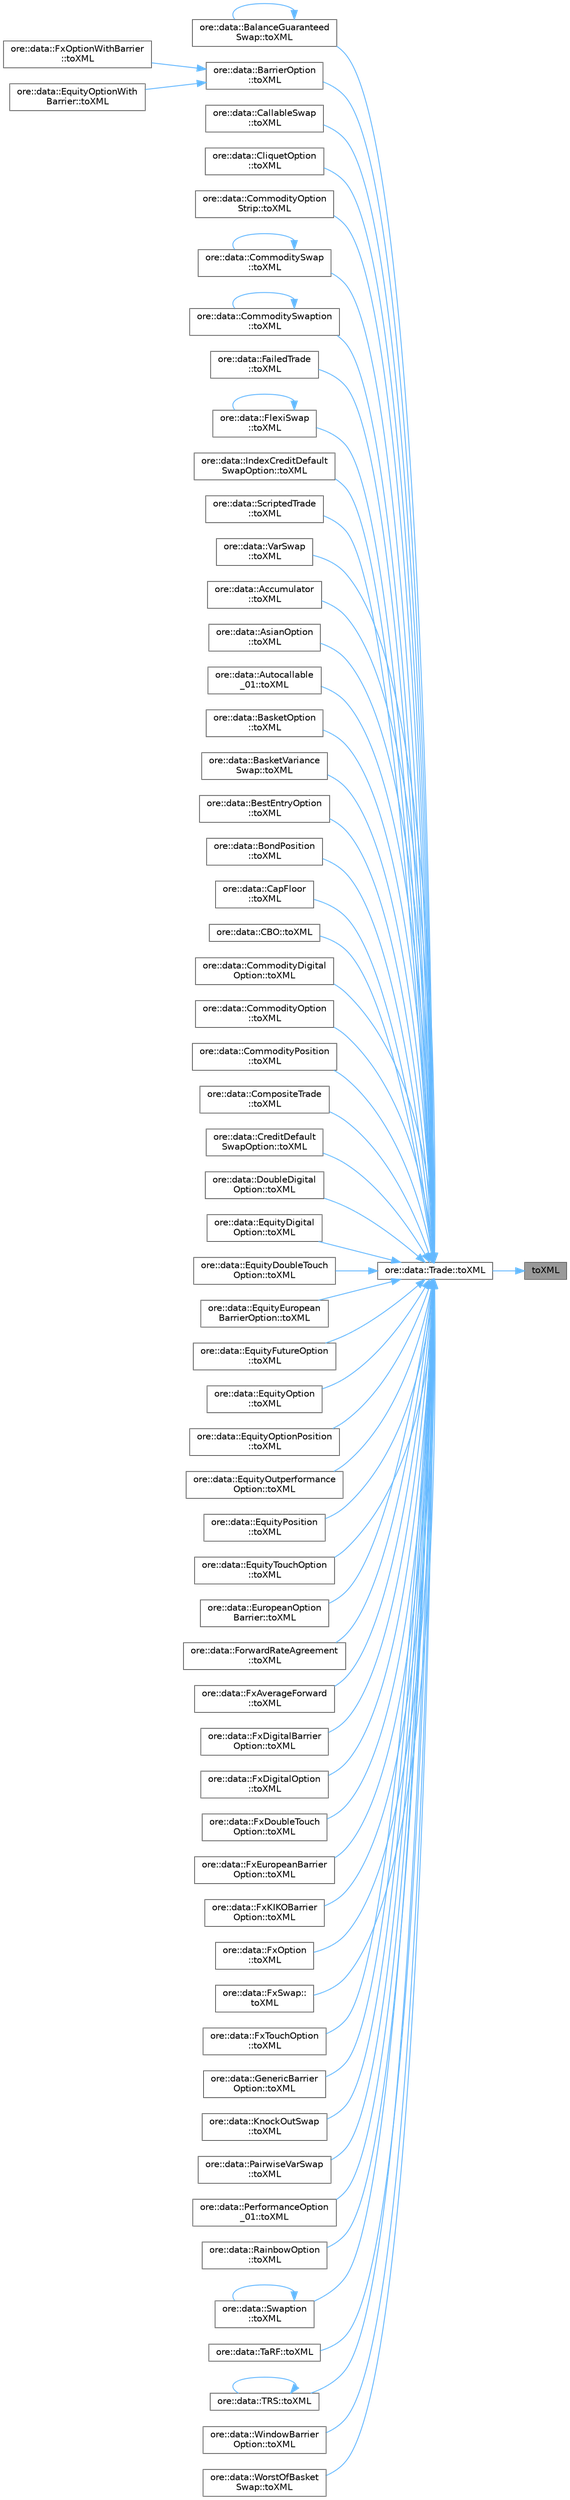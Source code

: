 digraph "toXML"
{
 // INTERACTIVE_SVG=YES
 // LATEX_PDF_SIZE
  bgcolor="transparent";
  edge [fontname=Helvetica,fontsize=10,labelfontname=Helvetica,labelfontsize=10];
  node [fontname=Helvetica,fontsize=10,shape=box,height=0.2,width=0.4];
  rankdir="RL";
  Node1 [label="toXML",height=0.2,width=0.4,color="gray40", fillcolor="grey60", style="filled", fontcolor="black",tooltip=" "];
  Node1 -> Node2 [dir="back",color="steelblue1",style="solid"];
  Node2 [label="ore::data::Trade::toXML",height=0.2,width=0.4,color="grey40", fillcolor="white", style="filled",URL="$classore_1_1data_1_1_trade.html#a7efefb9270d6c4933e4c96de0771f17a",tooltip=" "];
  Node2 -> Node3 [dir="back",color="steelblue1",style="solid"];
  Node3 [label="ore::data::BalanceGuaranteed\lSwap::toXML",height=0.2,width=0.4,color="grey40", fillcolor="white", style="filled",URL="$classore_1_1data_1_1_balance_guaranteed_swap.html#a98c77e5a9e18de0cd031a56f97459774",tooltip=" "];
  Node3 -> Node3 [dir="back",color="steelblue1",style="solid"];
  Node2 -> Node4 [dir="back",color="steelblue1",style="solid"];
  Node4 [label="ore::data::BarrierOption\l::toXML",height=0.2,width=0.4,color="grey40", fillcolor="white", style="filled",URL="$classore_1_1data_1_1_barrier_option.html#a98c77e5a9e18de0cd031a56f97459774",tooltip=" "];
  Node4 -> Node5 [dir="back",color="steelblue1",style="solid"];
  Node5 [label="ore::data::FxOptionWithBarrier\l::toXML",height=0.2,width=0.4,color="grey40", fillcolor="white", style="filled",URL="$classore_1_1data_1_1_fx_option_with_barrier.html#a5c10f5bd7e0435a01713935a199ad5ff",tooltip=" "];
  Node4 -> Node6 [dir="back",color="steelblue1",style="solid"];
  Node6 [label="ore::data::EquityOptionWith\lBarrier::toXML",height=0.2,width=0.4,color="grey40", fillcolor="white", style="filled",URL="$classore_1_1data_1_1_equity_option_with_barrier.html#a5c10f5bd7e0435a01713935a199ad5ff",tooltip=" "];
  Node2 -> Node7 [dir="back",color="steelblue1",style="solid"];
  Node7 [label="ore::data::CallableSwap\l::toXML",height=0.2,width=0.4,color="grey40", fillcolor="white", style="filled",URL="$classore_1_1data_1_1_callable_swap.html#a98c77e5a9e18de0cd031a56f97459774",tooltip=" "];
  Node2 -> Node8 [dir="back",color="steelblue1",style="solid"];
  Node8 [label="ore::data::CliquetOption\l::toXML",height=0.2,width=0.4,color="grey40", fillcolor="white", style="filled",URL="$classore_1_1data_1_1_cliquet_option.html#a98c77e5a9e18de0cd031a56f97459774",tooltip=" "];
  Node2 -> Node9 [dir="back",color="steelblue1",style="solid"];
  Node9 [label="ore::data::CommodityOption\lStrip::toXML",height=0.2,width=0.4,color="grey40", fillcolor="white", style="filled",URL="$classore_1_1data_1_1_commodity_option_strip.html#a98c77e5a9e18de0cd031a56f97459774",tooltip=" "];
  Node2 -> Node10 [dir="back",color="steelblue1",style="solid"];
  Node10 [label="ore::data::CommoditySwap\l::toXML",height=0.2,width=0.4,color="grey40", fillcolor="white", style="filled",URL="$classore_1_1data_1_1_commodity_swap.html#a98c77e5a9e18de0cd031a56f97459774",tooltip=" "];
  Node10 -> Node10 [dir="back",color="steelblue1",style="solid"];
  Node2 -> Node11 [dir="back",color="steelblue1",style="solid"];
  Node11 [label="ore::data::CommoditySwaption\l::toXML",height=0.2,width=0.4,color="grey40", fillcolor="white", style="filled",URL="$classore_1_1data_1_1_commodity_swaption.html#a98c77e5a9e18de0cd031a56f97459774",tooltip=" "];
  Node11 -> Node11 [dir="back",color="steelblue1",style="solid"];
  Node2 -> Node12 [dir="back",color="steelblue1",style="solid"];
  Node12 [label="ore::data::FailedTrade\l::toXML",height=0.2,width=0.4,color="grey40", fillcolor="white", style="filled",URL="$classore_1_1data_1_1_failed_trade.html#a98c77e5a9e18de0cd031a56f97459774",tooltip=" "];
  Node2 -> Node13 [dir="back",color="steelblue1",style="solid"];
  Node13 [label="ore::data::FlexiSwap\l::toXML",height=0.2,width=0.4,color="grey40", fillcolor="white", style="filled",URL="$classore_1_1data_1_1_flexi_swap.html#a98c77e5a9e18de0cd031a56f97459774",tooltip=" "];
  Node13 -> Node13 [dir="back",color="steelblue1",style="solid"];
  Node2 -> Node14 [dir="back",color="steelblue1",style="solid"];
  Node14 [label="ore::data::IndexCreditDefault\lSwapOption::toXML",height=0.2,width=0.4,color="grey40", fillcolor="white", style="filled",URL="$classore_1_1data_1_1_index_credit_default_swap_option.html#a98c77e5a9e18de0cd031a56f97459774",tooltip=" "];
  Node2 -> Node15 [dir="back",color="steelblue1",style="solid"];
  Node15 [label="ore::data::ScriptedTrade\l::toXML",height=0.2,width=0.4,color="grey40", fillcolor="white", style="filled",URL="$classore_1_1data_1_1_scripted_trade.html#a98c77e5a9e18de0cd031a56f97459774",tooltip=" "];
  Node2 -> Node16 [dir="back",color="steelblue1",style="solid"];
  Node16 [label="ore::data::VarSwap\l::toXML",height=0.2,width=0.4,color="grey40", fillcolor="white", style="filled",URL="$classore_1_1data_1_1_var_swap.html#a98c77e5a9e18de0cd031a56f97459774",tooltip=" "];
  Node2 -> Node17 [dir="back",color="steelblue1",style="solid"];
  Node17 [label="ore::data::Accumulator\l::toXML",height=0.2,width=0.4,color="grey40", fillcolor="white", style="filled",URL="$classore_1_1data_1_1_accumulator.html#a7efefb9270d6c4933e4c96de0771f17a",tooltip=" "];
  Node2 -> Node18 [dir="back",color="steelblue1",style="solid"];
  Node18 [label="ore::data::AsianOption\l::toXML",height=0.2,width=0.4,color="grey40", fillcolor="white", style="filled",URL="$classore_1_1data_1_1_asian_option.html#a7efefb9270d6c4933e4c96de0771f17a",tooltip=" "];
  Node2 -> Node19 [dir="back",color="steelblue1",style="solid"];
  Node19 [label="ore::data::Autocallable\l_01::toXML",height=0.2,width=0.4,color="grey40", fillcolor="white", style="filled",URL="$classore_1_1data_1_1_autocallable__01.html#a7efefb9270d6c4933e4c96de0771f17a",tooltip=" "];
  Node2 -> Node20 [dir="back",color="steelblue1",style="solid"];
  Node20 [label="ore::data::BasketOption\l::toXML",height=0.2,width=0.4,color="grey40", fillcolor="white", style="filled",URL="$classore_1_1data_1_1_basket_option.html#a7efefb9270d6c4933e4c96de0771f17a",tooltip=" "];
  Node2 -> Node21 [dir="back",color="steelblue1",style="solid"];
  Node21 [label="ore::data::BasketVariance\lSwap::toXML",height=0.2,width=0.4,color="grey40", fillcolor="white", style="filled",URL="$classore_1_1data_1_1_basket_variance_swap.html#a7efefb9270d6c4933e4c96de0771f17a",tooltip=" "];
  Node2 -> Node22 [dir="back",color="steelblue1",style="solid"];
  Node22 [label="ore::data::BestEntryOption\l::toXML",height=0.2,width=0.4,color="grey40", fillcolor="white", style="filled",URL="$classore_1_1data_1_1_best_entry_option.html#a7efefb9270d6c4933e4c96de0771f17a",tooltip=" "];
  Node2 -> Node23 [dir="back",color="steelblue1",style="solid"];
  Node23 [label="ore::data::BondPosition\l::toXML",height=0.2,width=0.4,color="grey40", fillcolor="white", style="filled",URL="$classore_1_1data_1_1_bond_position.html#a7efefb9270d6c4933e4c96de0771f17a",tooltip=" "];
  Node2 -> Node24 [dir="back",color="steelblue1",style="solid"];
  Node24 [label="ore::data::CapFloor\l::toXML",height=0.2,width=0.4,color="grey40", fillcolor="white", style="filled",URL="$classore_1_1data_1_1_cap_floor.html#a7efefb9270d6c4933e4c96de0771f17a",tooltip=" "];
  Node2 -> Node25 [dir="back",color="steelblue1",style="solid"];
  Node25 [label="ore::data::CBO::toXML",height=0.2,width=0.4,color="grey40", fillcolor="white", style="filled",URL="$classore_1_1data_1_1_c_b_o.html#a7efefb9270d6c4933e4c96de0771f17a",tooltip=" "];
  Node2 -> Node26 [dir="back",color="steelblue1",style="solid"];
  Node26 [label="ore::data::CommodityDigital\lOption::toXML",height=0.2,width=0.4,color="grey40", fillcolor="white", style="filled",URL="$classore_1_1data_1_1_commodity_digital_option.html#a7efefb9270d6c4933e4c96de0771f17a",tooltip=" "];
  Node2 -> Node27 [dir="back",color="steelblue1",style="solid"];
  Node27 [label="ore::data::CommodityOption\l::toXML",height=0.2,width=0.4,color="grey40", fillcolor="white", style="filled",URL="$classore_1_1data_1_1_commodity_option.html#a7efefb9270d6c4933e4c96de0771f17a",tooltip=" "];
  Node2 -> Node28 [dir="back",color="steelblue1",style="solid"];
  Node28 [label="ore::data::CommodityPosition\l::toXML",height=0.2,width=0.4,color="grey40", fillcolor="white", style="filled",URL="$classore_1_1data_1_1_commodity_position.html#a7efefb9270d6c4933e4c96de0771f17a",tooltip=" "];
  Node2 -> Node29 [dir="back",color="steelblue1",style="solid"];
  Node29 [label="ore::data::CompositeTrade\l::toXML",height=0.2,width=0.4,color="grey40", fillcolor="white", style="filled",URL="$classore_1_1data_1_1_composite_trade.html#a7efefb9270d6c4933e4c96de0771f17a",tooltip=" "];
  Node2 -> Node30 [dir="back",color="steelblue1",style="solid"];
  Node30 [label="ore::data::CreditDefault\lSwapOption::toXML",height=0.2,width=0.4,color="grey40", fillcolor="white", style="filled",URL="$classore_1_1data_1_1_credit_default_swap_option.html#a7efefb9270d6c4933e4c96de0771f17a",tooltip=" "];
  Node2 -> Node31 [dir="back",color="steelblue1",style="solid"];
  Node31 [label="ore::data::DoubleDigital\lOption::toXML",height=0.2,width=0.4,color="grey40", fillcolor="white", style="filled",URL="$classore_1_1data_1_1_double_digital_option.html#a7efefb9270d6c4933e4c96de0771f17a",tooltip=" "];
  Node2 -> Node32 [dir="back",color="steelblue1",style="solid"];
  Node32 [label="ore::data::EquityDigital\lOption::toXML",height=0.2,width=0.4,color="grey40", fillcolor="white", style="filled",URL="$classore_1_1data_1_1_equity_digital_option.html#a7efefb9270d6c4933e4c96de0771f17a",tooltip=" "];
  Node2 -> Node33 [dir="back",color="steelblue1",style="solid"];
  Node33 [label="ore::data::EquityDoubleTouch\lOption::toXML",height=0.2,width=0.4,color="grey40", fillcolor="white", style="filled",URL="$classore_1_1data_1_1_equity_double_touch_option.html#a7efefb9270d6c4933e4c96de0771f17a",tooltip=" "];
  Node2 -> Node34 [dir="back",color="steelblue1",style="solid"];
  Node34 [label="ore::data::EquityEuropean\lBarrierOption::toXML",height=0.2,width=0.4,color="grey40", fillcolor="white", style="filled",URL="$classore_1_1data_1_1_equity_european_barrier_option.html#a7efefb9270d6c4933e4c96de0771f17a",tooltip=" "];
  Node2 -> Node35 [dir="back",color="steelblue1",style="solid"];
  Node35 [label="ore::data::EquityFutureOption\l::toXML",height=0.2,width=0.4,color="grey40", fillcolor="white", style="filled",URL="$classore_1_1data_1_1_equity_future_option.html#a7efefb9270d6c4933e4c96de0771f17a",tooltip=" "];
  Node2 -> Node36 [dir="back",color="steelblue1",style="solid"];
  Node36 [label="ore::data::EquityOption\l::toXML",height=0.2,width=0.4,color="grey40", fillcolor="white", style="filled",URL="$classore_1_1data_1_1_equity_option.html#a7efefb9270d6c4933e4c96de0771f17a",tooltip=" "];
  Node2 -> Node37 [dir="back",color="steelblue1",style="solid"];
  Node37 [label="ore::data::EquityOptionPosition\l::toXML",height=0.2,width=0.4,color="grey40", fillcolor="white", style="filled",URL="$classore_1_1data_1_1_equity_option_position.html#a7efefb9270d6c4933e4c96de0771f17a",tooltip=" "];
  Node2 -> Node38 [dir="back",color="steelblue1",style="solid"];
  Node38 [label="ore::data::EquityOutperformance\lOption::toXML",height=0.2,width=0.4,color="grey40", fillcolor="white", style="filled",URL="$classore_1_1data_1_1_equity_outperformance_option.html#a7efefb9270d6c4933e4c96de0771f17a",tooltip=" "];
  Node2 -> Node39 [dir="back",color="steelblue1",style="solid"];
  Node39 [label="ore::data::EquityPosition\l::toXML",height=0.2,width=0.4,color="grey40", fillcolor="white", style="filled",URL="$classore_1_1data_1_1_equity_position.html#a7efefb9270d6c4933e4c96de0771f17a",tooltip=" "];
  Node2 -> Node40 [dir="back",color="steelblue1",style="solid"];
  Node40 [label="ore::data::EquityTouchOption\l::toXML",height=0.2,width=0.4,color="grey40", fillcolor="white", style="filled",URL="$classore_1_1data_1_1_equity_touch_option.html#a7efefb9270d6c4933e4c96de0771f17a",tooltip=" "];
  Node2 -> Node41 [dir="back",color="steelblue1",style="solid"];
  Node41 [label="ore::data::EuropeanOption\lBarrier::toXML",height=0.2,width=0.4,color="grey40", fillcolor="white", style="filled",URL="$classore_1_1data_1_1_european_option_barrier.html#a7efefb9270d6c4933e4c96de0771f17a",tooltip=" "];
  Node2 -> Node42 [dir="back",color="steelblue1",style="solid"];
  Node42 [label="ore::data::ForwardRateAgreement\l::toXML",height=0.2,width=0.4,color="grey40", fillcolor="white", style="filled",URL="$classore_1_1data_1_1_forward_rate_agreement.html#a7efefb9270d6c4933e4c96de0771f17a",tooltip=" "];
  Node2 -> Node43 [dir="back",color="steelblue1",style="solid"];
  Node43 [label="ore::data::FxAverageForward\l::toXML",height=0.2,width=0.4,color="grey40", fillcolor="white", style="filled",URL="$classore_1_1data_1_1_fx_average_forward.html#a7efefb9270d6c4933e4c96de0771f17a",tooltip=" "];
  Node2 -> Node44 [dir="back",color="steelblue1",style="solid"];
  Node44 [label="ore::data::FxDigitalBarrier\lOption::toXML",height=0.2,width=0.4,color="grey40", fillcolor="white", style="filled",URL="$classore_1_1data_1_1_fx_digital_barrier_option.html#a7efefb9270d6c4933e4c96de0771f17a",tooltip=" "];
  Node2 -> Node45 [dir="back",color="steelblue1",style="solid"];
  Node45 [label="ore::data::FxDigitalOption\l::toXML",height=0.2,width=0.4,color="grey40", fillcolor="white", style="filled",URL="$classore_1_1data_1_1_fx_digital_option.html#a7efefb9270d6c4933e4c96de0771f17a",tooltip=" "];
  Node2 -> Node46 [dir="back",color="steelblue1",style="solid"];
  Node46 [label="ore::data::FxDoubleTouch\lOption::toXML",height=0.2,width=0.4,color="grey40", fillcolor="white", style="filled",URL="$classore_1_1data_1_1_fx_double_touch_option.html#a7efefb9270d6c4933e4c96de0771f17a",tooltip=" "];
  Node2 -> Node47 [dir="back",color="steelblue1",style="solid"];
  Node47 [label="ore::data::FxEuropeanBarrier\lOption::toXML",height=0.2,width=0.4,color="grey40", fillcolor="white", style="filled",URL="$classore_1_1data_1_1_fx_european_barrier_option.html#a7efefb9270d6c4933e4c96de0771f17a",tooltip=" "];
  Node2 -> Node48 [dir="back",color="steelblue1",style="solid"];
  Node48 [label="ore::data::FxKIKOBarrier\lOption::toXML",height=0.2,width=0.4,color="grey40", fillcolor="white", style="filled",URL="$classore_1_1data_1_1_fx_k_i_k_o_barrier_option.html#a7efefb9270d6c4933e4c96de0771f17a",tooltip=" "];
  Node2 -> Node49 [dir="back",color="steelblue1",style="solid"];
  Node49 [label="ore::data::FxOption\l::toXML",height=0.2,width=0.4,color="grey40", fillcolor="white", style="filled",URL="$classore_1_1data_1_1_fx_option.html#a7efefb9270d6c4933e4c96de0771f17a",tooltip=" "];
  Node2 -> Node50 [dir="back",color="steelblue1",style="solid"];
  Node50 [label="ore::data::FxSwap::\ltoXML",height=0.2,width=0.4,color="grey40", fillcolor="white", style="filled",URL="$classore_1_1data_1_1_fx_swap.html#a7efefb9270d6c4933e4c96de0771f17a",tooltip=" "];
  Node2 -> Node51 [dir="back",color="steelblue1",style="solid"];
  Node51 [label="ore::data::FxTouchOption\l::toXML",height=0.2,width=0.4,color="grey40", fillcolor="white", style="filled",URL="$classore_1_1data_1_1_fx_touch_option.html#a7efefb9270d6c4933e4c96de0771f17a",tooltip=" "];
  Node2 -> Node52 [dir="back",color="steelblue1",style="solid"];
  Node52 [label="ore::data::GenericBarrier\lOption::toXML",height=0.2,width=0.4,color="grey40", fillcolor="white", style="filled",URL="$classore_1_1data_1_1_generic_barrier_option.html#a7efefb9270d6c4933e4c96de0771f17a",tooltip=" "];
  Node2 -> Node53 [dir="back",color="steelblue1",style="solid"];
  Node53 [label="ore::data::KnockOutSwap\l::toXML",height=0.2,width=0.4,color="grey40", fillcolor="white", style="filled",URL="$classore_1_1data_1_1_knock_out_swap.html#a7efefb9270d6c4933e4c96de0771f17a",tooltip=" "];
  Node2 -> Node54 [dir="back",color="steelblue1",style="solid"];
  Node54 [label="ore::data::PairwiseVarSwap\l::toXML",height=0.2,width=0.4,color="grey40", fillcolor="white", style="filled",URL="$classore_1_1data_1_1_pairwise_var_swap.html#a7efefb9270d6c4933e4c96de0771f17a",tooltip=" "];
  Node2 -> Node55 [dir="back",color="steelblue1",style="solid"];
  Node55 [label="ore::data::PerformanceOption\l_01::toXML",height=0.2,width=0.4,color="grey40", fillcolor="white", style="filled",URL="$classore_1_1data_1_1_performance_option__01.html#a7efefb9270d6c4933e4c96de0771f17a",tooltip=" "];
  Node2 -> Node56 [dir="back",color="steelblue1",style="solid"];
  Node56 [label="ore::data::RainbowOption\l::toXML",height=0.2,width=0.4,color="grey40", fillcolor="white", style="filled",URL="$classore_1_1data_1_1_rainbow_option.html#a7efefb9270d6c4933e4c96de0771f17a",tooltip=" "];
  Node2 -> Node57 [dir="back",color="steelblue1",style="solid"];
  Node57 [label="ore::data::Swaption\l::toXML",height=0.2,width=0.4,color="grey40", fillcolor="white", style="filled",URL="$classore_1_1data_1_1_swaption.html#a7efefb9270d6c4933e4c96de0771f17a",tooltip=" "];
  Node57 -> Node57 [dir="back",color="steelblue1",style="solid"];
  Node2 -> Node58 [dir="back",color="steelblue1",style="solid"];
  Node58 [label="ore::data::TaRF::toXML",height=0.2,width=0.4,color="grey40", fillcolor="white", style="filled",URL="$classore_1_1data_1_1_ta_r_f.html#a7efefb9270d6c4933e4c96de0771f17a",tooltip=" "];
  Node2 -> Node59 [dir="back",color="steelblue1",style="solid"];
  Node59 [label="ore::data::TRS::toXML",height=0.2,width=0.4,color="grey40", fillcolor="white", style="filled",URL="$classore_1_1data_1_1_t_r_s.html#a7efefb9270d6c4933e4c96de0771f17a",tooltip=" "];
  Node59 -> Node59 [dir="back",color="steelblue1",style="solid"];
  Node2 -> Node60 [dir="back",color="steelblue1",style="solid"];
  Node60 [label="ore::data::WindowBarrier\lOption::toXML",height=0.2,width=0.4,color="grey40", fillcolor="white", style="filled",URL="$classore_1_1data_1_1_window_barrier_option.html#a7efefb9270d6c4933e4c96de0771f17a",tooltip=" "];
  Node2 -> Node61 [dir="back",color="steelblue1",style="solid"];
  Node61 [label="ore::data::WorstOfBasket\lSwap::toXML",height=0.2,width=0.4,color="grey40", fillcolor="white", style="filled",URL="$classore_1_1data_1_1_worst_of_basket_swap.html#a7efefb9270d6c4933e4c96de0771f17a",tooltip=" "];
}
